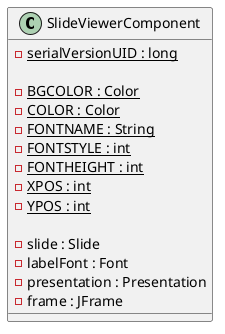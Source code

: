 @startuml SlideViewerComponent

class SlideViewerComponent{

  - {static} serialVersionUID : long

  - {static} BGCOLOR : Color
  - {static} COLOR : Color
  - {static} FONTNAME : String
  - {static} FONTSTYLE : int
  - {static} FONTHEIGHT : int
  - {static} XPOS : int
  - {static} YPOS : int

  - slide : Slide
  - labelFont : Font
  - presentation : Presentation
  - frame : JFrame

}

@enduml
